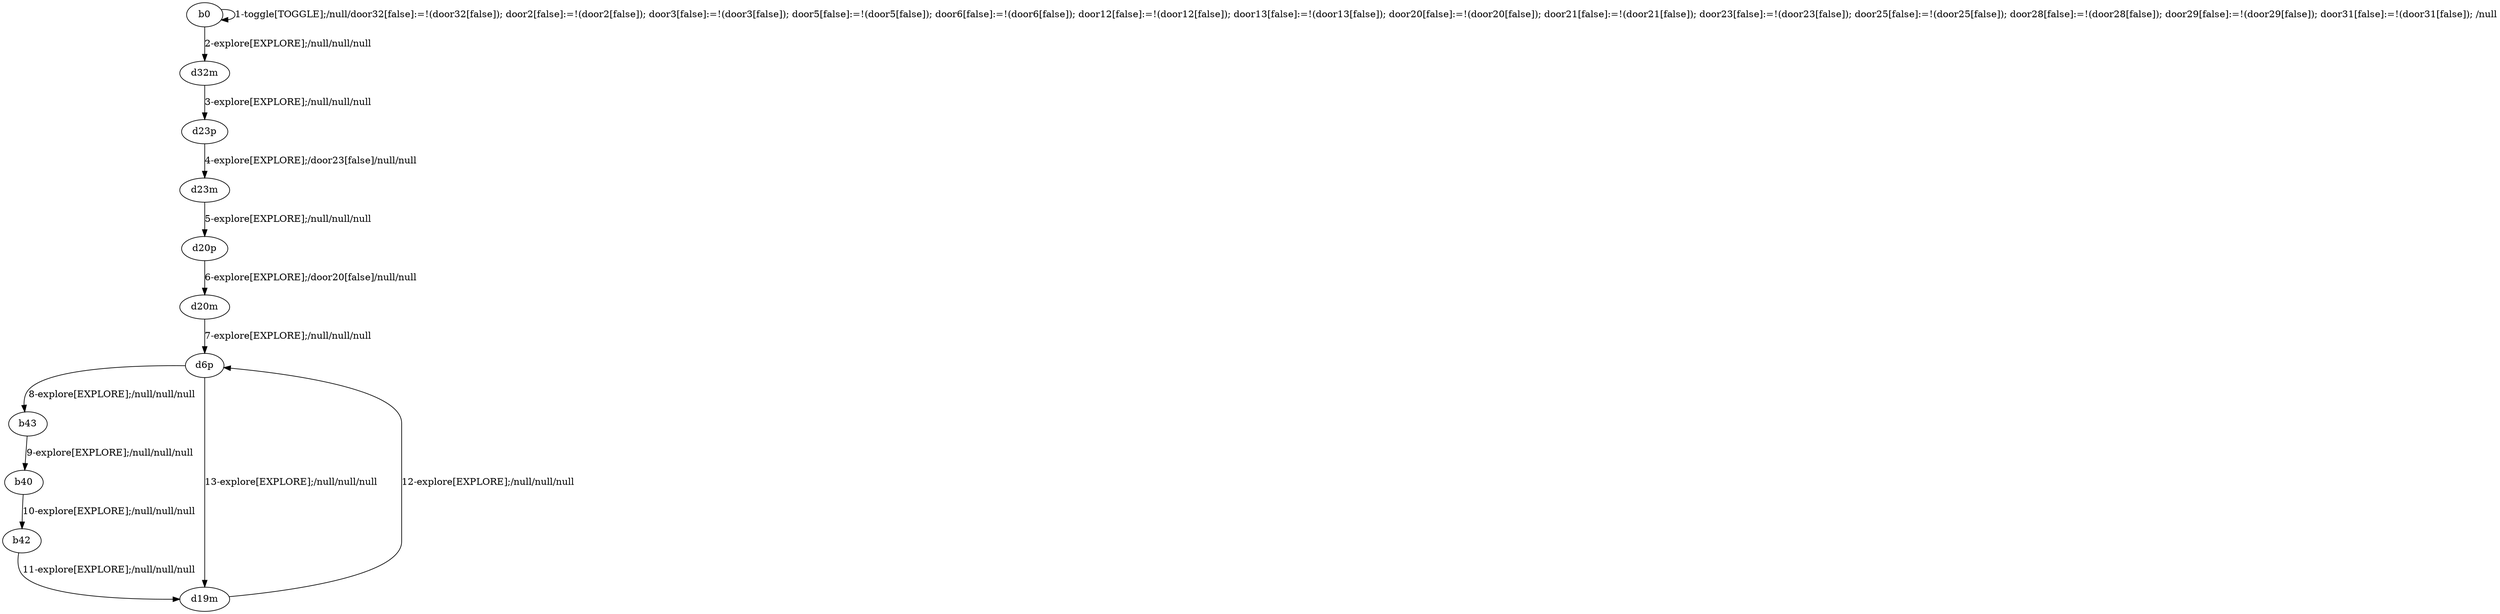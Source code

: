 # Total number of goals covered by this test: 5
# b40 --> b42
# b43 --> b40
# d19m --> d6p
# d6p --> d19m
# d6p --> b43

digraph g {
"b0" -> "b0" [label = "1-toggle[TOGGLE];/null/door32[false]:=!(door32[false]); door2[false]:=!(door2[false]); door3[false]:=!(door3[false]); door5[false]:=!(door5[false]); door6[false]:=!(door6[false]); door12[false]:=!(door12[false]); door13[false]:=!(door13[false]); door20[false]:=!(door20[false]); door21[false]:=!(door21[false]); door23[false]:=!(door23[false]); door25[false]:=!(door25[false]); door28[false]:=!(door28[false]); door29[false]:=!(door29[false]); door31[false]:=!(door31[false]); /null"];
"b0" -> "d32m" [label = "2-explore[EXPLORE];/null/null/null"];
"d32m" -> "d23p" [label = "3-explore[EXPLORE];/null/null/null"];
"d23p" -> "d23m" [label = "4-explore[EXPLORE];/door23[false]/null/null"];
"d23m" -> "d20p" [label = "5-explore[EXPLORE];/null/null/null"];
"d20p" -> "d20m" [label = "6-explore[EXPLORE];/door20[false]/null/null"];
"d20m" -> "d6p" [label = "7-explore[EXPLORE];/null/null/null"];
"d6p" -> "b43" [label = "8-explore[EXPLORE];/null/null/null"];
"b43" -> "b40" [label = "9-explore[EXPLORE];/null/null/null"];
"b40" -> "b42" [label = "10-explore[EXPLORE];/null/null/null"];
"b42" -> "d19m" [label = "11-explore[EXPLORE];/null/null/null"];
"d19m" -> "d6p" [label = "12-explore[EXPLORE];/null/null/null"];
"d6p" -> "d19m" [label = "13-explore[EXPLORE];/null/null/null"];
}